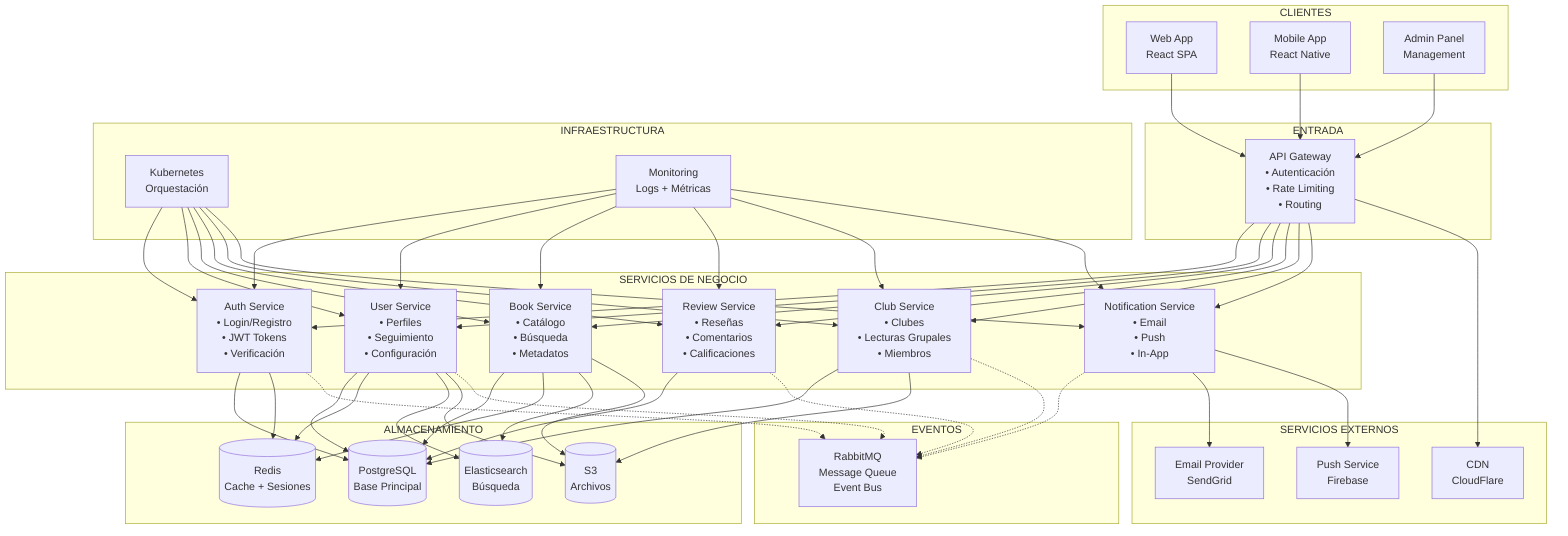 graph TD
    %% ===================================================================
    %% ARQUITECTURA DEL SISTEMA - APLICACIÓN SOCIAL DE LECTORES
    %% ===================================================================
    %% Arquitectura de microservicios escalable y mantenible
    %% Separación clara por capas y responsabilidades
    %% Comunicación event-driven entre servicios
    %% ===================================================================

    %% CAPA 1: CLIENTES
    subgraph "CLIENTES"
        Web[Web App<br/>React SPA]
        Mobile[Mobile App<br/>React Native]
        Admin[Admin Panel<br/>Management]
    end

    %% CAPA 2: GATEWAY
    subgraph "ENTRADA"
        Gateway[API Gateway<br/>• Autenticación<br/>• Rate Limiting<br/>• Routing]
    end

    %% CAPA 3: SERVICIOS
    subgraph "SERVICIOS DE NEGOCIO"
        Auth[Auth Service<br/>• Login/Registro<br/>• JWT Tokens<br/>• Verificación]
        
        User[User Service<br/>• Perfiles<br/>• Seguimiento<br/>• Configuración]
        
        Book[Book Service<br/>• Catálogo<br/>• Búsqueda<br/>• Metadatos]
        
        Review[Review Service<br/>• Reseñas<br/>• Comentarios<br/>• Calificaciones]
        
        Club[Club Service<br/>• Clubes<br/>• Lecturas Grupales<br/>• Miembros]
        
        Notify[Notification Service<br/>• Email<br/>• Push<br/>• In-App]
    end

    %% CAPA 4: DATOS
    subgraph "ALMACENAMIENTO"
        DB[(PostgreSQL<br/>Base Principal)]
        Cache[(Redis<br/>Cache + Sesiones)]
        Search[(Elasticsearch<br/>Búsqueda)]
        Files[(S3<br/>Archivos)]
    end

    %% CAPA 5: COMUNICACIÓN
    subgraph "EVENTOS"
        Queue[RabbitMQ<br/>Message Queue<br/>Event Bus]
    end

    %% CAPA 6: INFRAESTRUCTURA
    subgraph "INFRAESTRUCTURA"
        K8s[Kubernetes<br/>Orquestación]
        Monitor[Monitoring<br/>Logs + Métricas]
    end

    %% CAPA 7: EXTERNOS
    subgraph "SERVICIOS EXTERNOS"
        Email[Email Provider<br/>SendGrid]
        Push[Push Service<br/>Firebase]
        CDN[CDN<br/>CloudFlare]
    end

    %% CONEXIONES PRINCIPALES
    Web --> Gateway
    Mobile --> Gateway
    Admin --> Gateway

    Gateway --> Auth
    Gateway --> User
    Gateway --> Book
    Gateway --> Review
    Gateway --> Club
    Gateway --> Notify

    Auth --> DB
    User --> DB
    Book --> DB
    Review --> DB
    Club --> DB

    User --> Cache
    Book --> Cache
    Auth --> Cache

    Book --> Search
    User --> Search

    User --> Files
    Book --> Files
    Club --> Files

    Auth -.-> Queue
    User -.-> Queue
    Review -.-> Queue
    Club -.-> Queue
    Notify -.-> Queue

    Notify --> Email
    Notify --> Push
    Gateway --> CDN

    K8s --> Auth
    K8s --> User
    K8s --> Book
    K8s --> Review
    K8s --> Club
    K8s --> Notify

    Monitor --> Auth
    Monitor --> User
    Monitor --> Book
    Monitor --> Review
    Monitor --> Club
    Monitor --> Notify